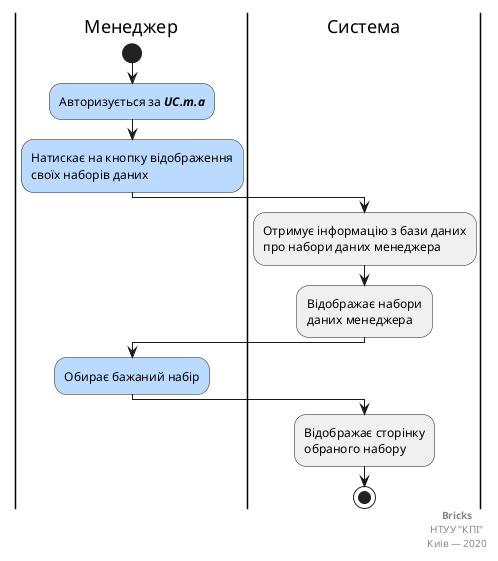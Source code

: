 @startuml

    |Менеджер|

        start;

        #bbdaff:Авторизується за <b><i>UC.m.a</i></b>;

        #bbdaff:Натискає на кнопку відображення
        своїх наборів даних;

    |Система|

        #f0f0f0:Отримує інформацію з бази даних
        про набори даних менеджера;

        #f0f0f0:Відображає набори
        даних менеджера;
        
    |Менеджер|

        #bbdaff:Обирає бажаний набір;

    |Система|

        #f0f0f0:Відображає сторінку
        обраного набору;

        stop;

    right footer
        <b>Bricks</b>
        НТУУ "КПІ"
        Київ — 2020
    end footer

@enduml